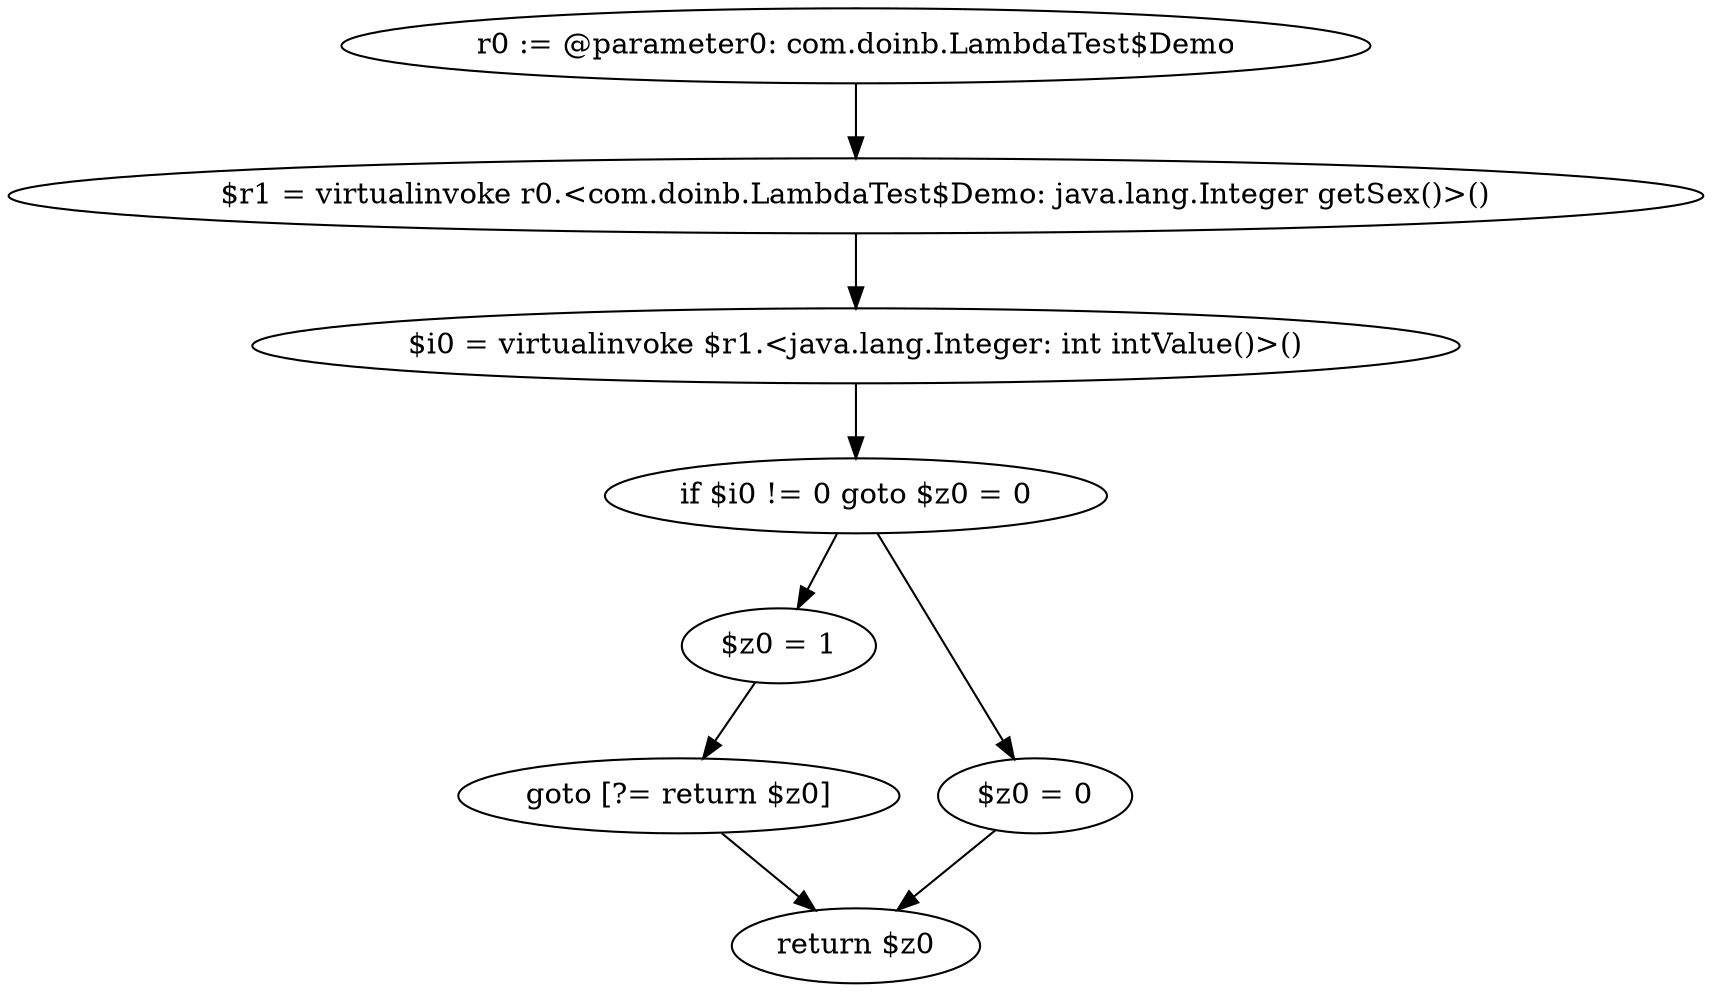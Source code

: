digraph "unitGraph" {
    "r0 := @parameter0: com.doinb.LambdaTest$Demo"
    "$r1 = virtualinvoke r0.<com.doinb.LambdaTest$Demo: java.lang.Integer getSex()>()"
    "$i0 = virtualinvoke $r1.<java.lang.Integer: int intValue()>()"
    "if $i0 != 0 goto $z0 = 0"
    "$z0 = 1"
    "goto [?= return $z0]"
    "$z0 = 0"
    "return $z0"
    "r0 := @parameter0: com.doinb.LambdaTest$Demo"->"$r1 = virtualinvoke r0.<com.doinb.LambdaTest$Demo: java.lang.Integer getSex()>()";
    "$r1 = virtualinvoke r0.<com.doinb.LambdaTest$Demo: java.lang.Integer getSex()>()"->"$i0 = virtualinvoke $r1.<java.lang.Integer: int intValue()>()";
    "$i0 = virtualinvoke $r1.<java.lang.Integer: int intValue()>()"->"if $i0 != 0 goto $z0 = 0";
    "if $i0 != 0 goto $z0 = 0"->"$z0 = 1";
    "if $i0 != 0 goto $z0 = 0"->"$z0 = 0";
    "$z0 = 1"->"goto [?= return $z0]";
    "goto [?= return $z0]"->"return $z0";
    "$z0 = 0"->"return $z0";
}
